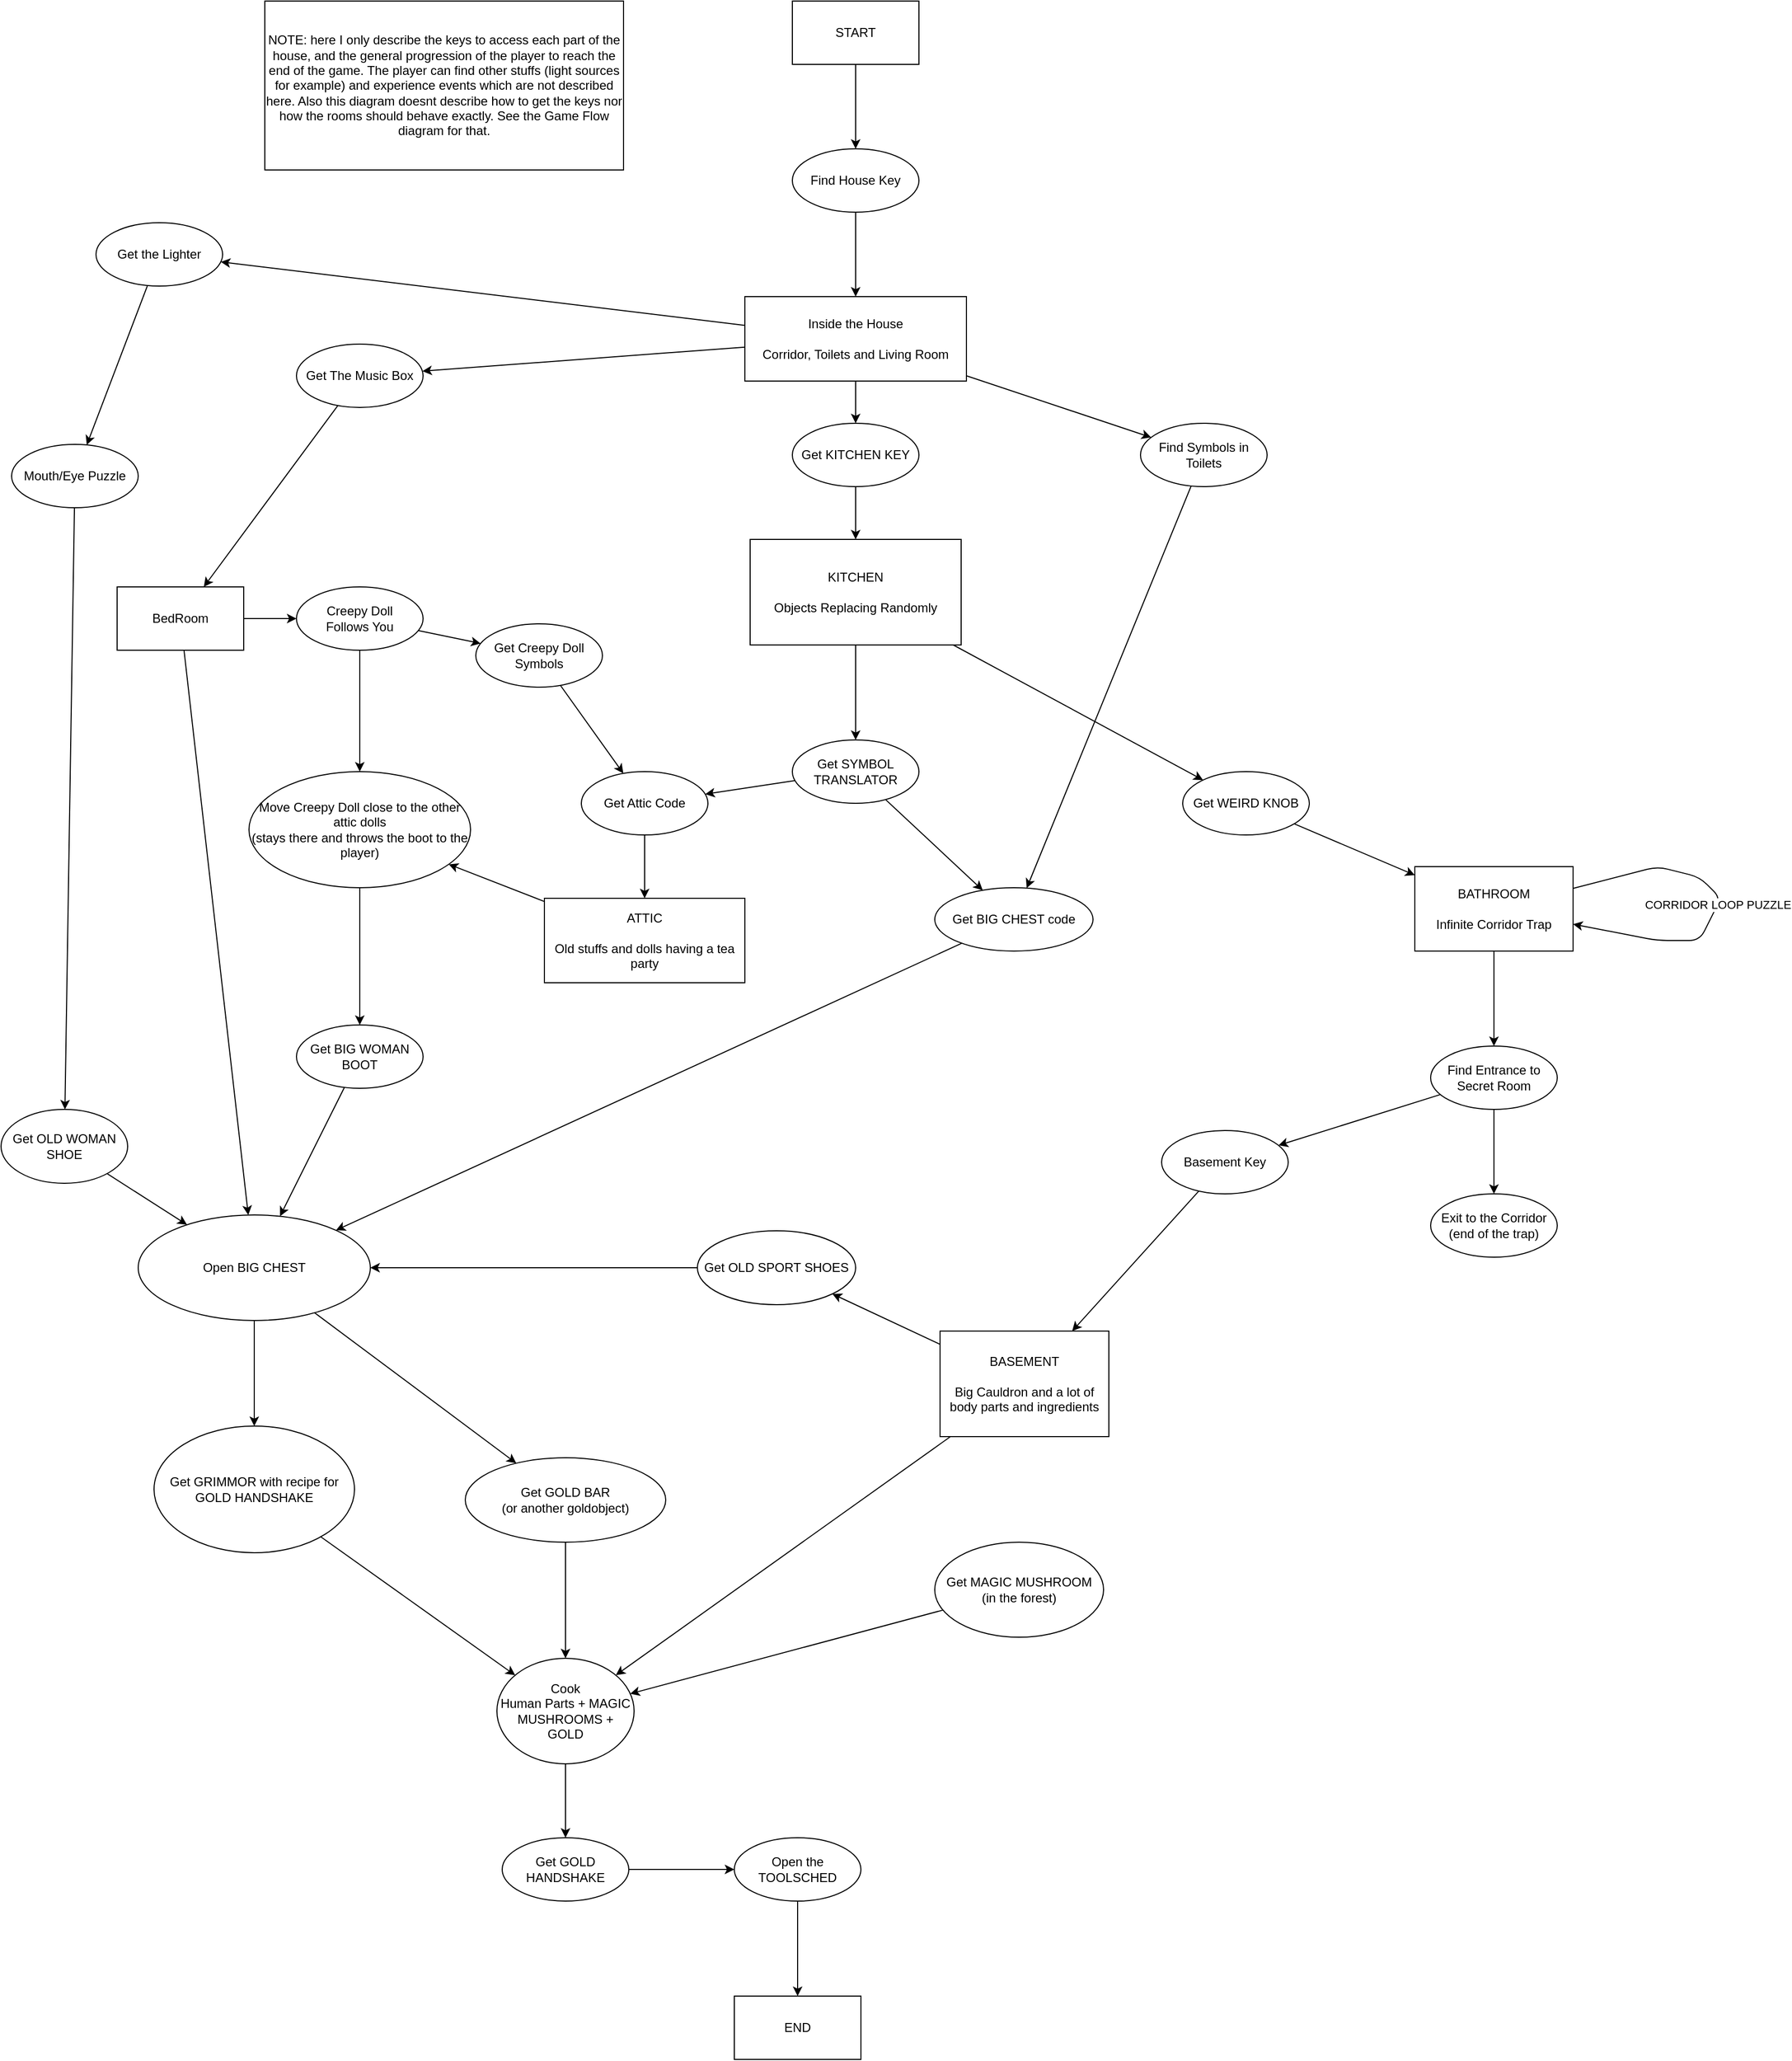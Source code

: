 <mxfile>
    <diagram id="uLco6t-F94_75e--PfTd" name="Page-1">
        <mxGraphModel dx="5280" dy="2100" grid="1" gridSize="10" guides="1" tooltips="1" connect="1" arrows="1" fold="1" page="1" pageScale="1" pageWidth="850" pageHeight="1100" background="none" math="0" shadow="0">
            <root>
                <mxCell id="0"/>
                <mxCell id="1" parent="0"/>
                <mxCell id="5" value="" style="edgeStyle=none;html=1;" edge="1" parent="1" source="2" target="4">
                    <mxGeometry relative="1" as="geometry"/>
                </mxCell>
                <mxCell id="2" value="START" style="whiteSpace=wrap;html=1;" vertex="1" parent="1">
                    <mxGeometry x="330" y="20" width="120" height="60" as="geometry"/>
                </mxCell>
                <mxCell id="7" value="" style="edgeStyle=none;html=1;" edge="1" parent="1" source="4" target="6">
                    <mxGeometry relative="1" as="geometry"/>
                </mxCell>
                <mxCell id="4" value="Find House Key" style="ellipse;whiteSpace=wrap;html=1;" vertex="1" parent="1">
                    <mxGeometry x="330" y="160" width="120" height="60" as="geometry"/>
                </mxCell>
                <mxCell id="9" value="" style="edgeStyle=none;html=1;" edge="1" parent="1" source="6" target="8">
                    <mxGeometry relative="1" as="geometry"/>
                </mxCell>
                <mxCell id="15" value="" style="edgeStyle=none;html=1;" edge="1" parent="1" source="6" target="14">
                    <mxGeometry relative="1" as="geometry"/>
                </mxCell>
                <mxCell id="19" value="" style="edgeStyle=none;html=1;" edge="1" parent="1" source="6" target="18">
                    <mxGeometry relative="1" as="geometry"/>
                </mxCell>
                <mxCell id="25" value="" style="edgeStyle=none;html=1;" edge="1" parent="1" source="6" target="24">
                    <mxGeometry relative="1" as="geometry"/>
                </mxCell>
                <mxCell id="6" value="Inside the House&lt;br&gt;&lt;br&gt;Corridor, Toilets and Living Room" style="whiteSpace=wrap;html=1;" vertex="1" parent="1">
                    <mxGeometry x="285" y="300" width="210" height="80" as="geometry"/>
                </mxCell>
                <mxCell id="11" value="" style="edgeStyle=none;html=1;" edge="1" parent="1" source="8" target="10">
                    <mxGeometry relative="1" as="geometry"/>
                </mxCell>
                <mxCell id="8" value="Get the Lighter" style="ellipse;whiteSpace=wrap;html=1;" vertex="1" parent="1">
                    <mxGeometry x="-330" y="230" width="120" height="60" as="geometry"/>
                </mxCell>
                <mxCell id="13" value="" style="edgeStyle=none;html=1;" edge="1" parent="1" source="10" target="12">
                    <mxGeometry relative="1" as="geometry"/>
                </mxCell>
                <mxCell id="10" value="Mouth/Eye Puzzle" style="ellipse;whiteSpace=wrap;html=1;" vertex="1" parent="1">
                    <mxGeometry x="-410" y="440" width="120" height="60" as="geometry"/>
                </mxCell>
                <mxCell id="67" style="edgeStyle=none;html=1;" edge="1" parent="1" source="12" target="52">
                    <mxGeometry relative="1" as="geometry"/>
                </mxCell>
                <mxCell id="12" value="Get OLD WOMAN SHOE" style="ellipse;whiteSpace=wrap;html=1;" vertex="1" parent="1">
                    <mxGeometry x="-420" y="1070" width="120" height="70" as="geometry"/>
                </mxCell>
                <mxCell id="17" value="" style="edgeStyle=none;html=1;" edge="1" parent="1" source="14" target="16">
                    <mxGeometry relative="1" as="geometry"/>
                </mxCell>
                <mxCell id="14" value="Get The Music Box" style="ellipse;whiteSpace=wrap;html=1;" vertex="1" parent="1">
                    <mxGeometry x="-140" y="345" width="120" height="60" as="geometry"/>
                </mxCell>
                <mxCell id="21" value="" style="edgeStyle=none;html=1;" edge="1" parent="1" source="16" target="20">
                    <mxGeometry relative="1" as="geometry"/>
                </mxCell>
                <mxCell id="86" style="edgeStyle=none;html=1;" edge="1" parent="1" source="16" target="52">
                    <mxGeometry relative="1" as="geometry"/>
                </mxCell>
                <mxCell id="16" value="BedRoom" style="whiteSpace=wrap;html=1;" vertex="1" parent="1">
                    <mxGeometry x="-310" y="575" width="120" height="60" as="geometry"/>
                </mxCell>
                <mxCell id="31" value="" style="edgeStyle=none;html=1;" edge="1" parent="1" source="18" target="30">
                    <mxGeometry relative="1" as="geometry"/>
                </mxCell>
                <mxCell id="18" value="Find Symbols in Toilets" style="ellipse;whiteSpace=wrap;html=1;" vertex="1" parent="1">
                    <mxGeometry x="660" y="420" width="120" height="60" as="geometry"/>
                </mxCell>
                <mxCell id="23" value="" style="edgeStyle=none;html=1;" edge="1" parent="1" source="20" target="22">
                    <mxGeometry relative="1" as="geometry"/>
                </mxCell>
                <mxCell id="87" style="edgeStyle=none;html=1;" edge="1" parent="1" source="20" target="73">
                    <mxGeometry relative="1" as="geometry"/>
                </mxCell>
                <mxCell id="20" value="Creepy Doll&lt;br&gt;Follows You" style="ellipse;whiteSpace=wrap;html=1;" vertex="1" parent="1">
                    <mxGeometry x="-140" y="575" width="120" height="60" as="geometry"/>
                </mxCell>
                <mxCell id="36" style="edgeStyle=none;html=1;" edge="1" parent="1" source="22" target="34">
                    <mxGeometry relative="1" as="geometry"/>
                </mxCell>
                <mxCell id="22" value="Get Creepy Doll&lt;br&gt;Symbols" style="ellipse;whiteSpace=wrap;html=1;" vertex="1" parent="1">
                    <mxGeometry x="30" y="610" width="120" height="60" as="geometry"/>
                </mxCell>
                <mxCell id="27" value="" style="edgeStyle=none;html=1;" edge="1" parent="1" source="24" target="26">
                    <mxGeometry relative="1" as="geometry"/>
                </mxCell>
                <mxCell id="24" value="Get KITCHEN KEY" style="ellipse;whiteSpace=wrap;html=1;" vertex="1" parent="1">
                    <mxGeometry x="330" y="420" width="120" height="60" as="geometry"/>
                </mxCell>
                <mxCell id="29" value="" style="edgeStyle=none;html=1;" edge="1" parent="1" source="26" target="28">
                    <mxGeometry relative="1" as="geometry"/>
                </mxCell>
                <mxCell id="40" value="" style="edgeStyle=none;html=1;" edge="1" parent="1" source="26" target="39">
                    <mxGeometry relative="1" as="geometry"/>
                </mxCell>
                <mxCell id="26" value="KITCHEN&lt;br&gt;&lt;br&gt;Objects Replacing Randomly" style="whiteSpace=wrap;html=1;" vertex="1" parent="1">
                    <mxGeometry x="290" y="530" width="200" height="100" as="geometry"/>
                </mxCell>
                <mxCell id="32" style="edgeStyle=none;html=1;" edge="1" parent="1" source="28" target="30">
                    <mxGeometry relative="1" as="geometry"/>
                </mxCell>
                <mxCell id="35" value="" style="edgeStyle=none;html=1;" edge="1" parent="1" source="28" target="34">
                    <mxGeometry relative="1" as="geometry"/>
                </mxCell>
                <mxCell id="28" value="Get SYMBOL TRANSLATOR" style="ellipse;whiteSpace=wrap;html=1;" vertex="1" parent="1">
                    <mxGeometry x="330" y="720" width="120" height="60" as="geometry"/>
                </mxCell>
                <mxCell id="53" value="" style="edgeStyle=none;html=1;" edge="1" parent="1" source="30" target="52">
                    <mxGeometry relative="1" as="geometry"/>
                </mxCell>
                <mxCell id="30" value="Get BIG CHEST code" style="ellipse;whiteSpace=wrap;html=1;" vertex="1" parent="1">
                    <mxGeometry x="465" y="860" width="150" height="60" as="geometry"/>
                </mxCell>
                <mxCell id="38" value="" style="edgeStyle=none;html=1;" edge="1" parent="1" source="34" target="37">
                    <mxGeometry relative="1" as="geometry"/>
                </mxCell>
                <mxCell id="34" value="Get Attic Code" style="ellipse;whiteSpace=wrap;html=1;" vertex="1" parent="1">
                    <mxGeometry x="130" y="750" width="120" height="60" as="geometry"/>
                </mxCell>
                <mxCell id="74" value="" style="edgeStyle=none;html=1;" edge="1" parent="1" source="37" target="73">
                    <mxGeometry relative="1" as="geometry"/>
                </mxCell>
                <mxCell id="37" value="ATTIC&lt;br&gt;&lt;br&gt;Old stuffs and dolls having a tea party" style="whiteSpace=wrap;html=1;" vertex="1" parent="1">
                    <mxGeometry x="95" y="870" width="190" height="80" as="geometry"/>
                </mxCell>
                <mxCell id="42" value="" style="edgeStyle=none;html=1;" edge="1" parent="1" source="39" target="41">
                    <mxGeometry relative="1" as="geometry"/>
                </mxCell>
                <mxCell id="39" value="Get WEIRD KNOB" style="ellipse;whiteSpace=wrap;html=1;" vertex="1" parent="1">
                    <mxGeometry x="700" y="750" width="120" height="60" as="geometry"/>
                </mxCell>
                <mxCell id="45" value="" style="edgeStyle=none;html=1;" edge="1" parent="1" source="41" target="44">
                    <mxGeometry relative="1" as="geometry"/>
                </mxCell>
                <mxCell id="41" value="BATHROOM&lt;br&gt;&lt;br&gt;Infinite Corridor Trap" style="whiteSpace=wrap;html=1;" vertex="1" parent="1">
                    <mxGeometry x="920" y="840" width="150" height="80" as="geometry"/>
                </mxCell>
                <mxCell id="43" value="CORRIDOR LOOP PUZZLE" style="edgeStyle=none;html=1;" edge="1" parent="1" source="41" target="41">
                    <mxGeometry relative="1" as="geometry">
                        <Array as="points">
                            <mxPoint x="1150" y="840"/>
                            <mxPoint x="1190" y="850"/>
                            <mxPoint x="1210" y="870"/>
                            <mxPoint x="1190" y="910"/>
                            <mxPoint x="1150" y="910"/>
                        </Array>
                    </mxGeometry>
                </mxCell>
                <mxCell id="47" value="" style="edgeStyle=none;html=1;" edge="1" parent="1" source="44" target="46">
                    <mxGeometry relative="1" as="geometry"/>
                </mxCell>
                <mxCell id="49" value="" style="edgeStyle=none;html=1;" edge="1" parent="1" source="44" target="48">
                    <mxGeometry relative="1" as="geometry"/>
                </mxCell>
                <mxCell id="44" value="Find Entrance to Secret Room" style="ellipse;whiteSpace=wrap;html=1;" vertex="1" parent="1">
                    <mxGeometry x="935" y="1010" width="120" height="60" as="geometry"/>
                </mxCell>
                <mxCell id="46" value="Exit to the Corridor&lt;br&gt;(end of the trap)" style="ellipse;whiteSpace=wrap;html=1;" vertex="1" parent="1">
                    <mxGeometry x="935" y="1150" width="120" height="60" as="geometry"/>
                </mxCell>
                <mxCell id="51" value="" style="edgeStyle=none;html=1;" edge="1" parent="1" source="48" target="50">
                    <mxGeometry relative="1" as="geometry"/>
                </mxCell>
                <mxCell id="48" value="Basement Key" style="ellipse;whiteSpace=wrap;html=1;" vertex="1" parent="1">
                    <mxGeometry x="680" y="1090" width="120" height="60" as="geometry"/>
                </mxCell>
                <mxCell id="55" value="" style="edgeStyle=none;html=1;" edge="1" parent="1" source="50" target="54">
                    <mxGeometry relative="1" as="geometry"/>
                </mxCell>
                <mxCell id="69" value="" style="edgeStyle=none;html=1;" edge="1" parent="1" source="50" target="68">
                    <mxGeometry relative="1" as="geometry"/>
                </mxCell>
                <mxCell id="50" value="BASEMENT&lt;br&gt;&lt;br&gt;Big Cauldron and a lot of body parts and ingredients" style="whiteSpace=wrap;html=1;" vertex="1" parent="1">
                    <mxGeometry x="470" y="1280" width="160" height="100" as="geometry"/>
                </mxCell>
                <mxCell id="57" value="" style="edgeStyle=none;html=1;" edge="1" parent="1" source="52" target="56">
                    <mxGeometry relative="1" as="geometry"/>
                </mxCell>
                <mxCell id="82" value="" style="edgeStyle=none;html=1;" edge="1" parent="1" source="52" target="81">
                    <mxGeometry relative="1" as="geometry"/>
                </mxCell>
                <mxCell id="52" value="Open BIG CHEST" style="ellipse;whiteSpace=wrap;html=1;" vertex="1" parent="1">
                    <mxGeometry x="-290" y="1170" width="220" height="100" as="geometry"/>
                </mxCell>
                <mxCell id="62" value="" style="edgeStyle=none;html=1;" edge="1" parent="1" source="54" target="61">
                    <mxGeometry relative="1" as="geometry"/>
                </mxCell>
                <mxCell id="54" value="Cook&lt;br&gt;Human Parts + MAGIC MUSHROOMS + GOLD" style="ellipse;whiteSpace=wrap;html=1;" vertex="1" parent="1">
                    <mxGeometry x="50" y="1590" width="130" height="100" as="geometry"/>
                </mxCell>
                <mxCell id="58" style="edgeStyle=none;html=1;" edge="1" parent="1" source="56" target="54">
                    <mxGeometry relative="1" as="geometry"/>
                </mxCell>
                <mxCell id="56" value="Get GOLD BAR&lt;br&gt;(or another goldobject)" style="ellipse;whiteSpace=wrap;html=1;" vertex="1" parent="1">
                    <mxGeometry x="20" y="1400" width="190" height="80" as="geometry"/>
                </mxCell>
                <mxCell id="60" style="edgeStyle=none;html=1;" edge="1" parent="1" source="59" target="54">
                    <mxGeometry relative="1" as="geometry"/>
                </mxCell>
                <mxCell id="59" value="Get MAGIC MUSHROOM&lt;br&gt;(in the forest)" style="ellipse;whiteSpace=wrap;html=1;" vertex="1" parent="1">
                    <mxGeometry x="465" y="1480" width="160" height="90" as="geometry"/>
                </mxCell>
                <mxCell id="64" value="" style="edgeStyle=none;html=1;" edge="1" parent="1" source="61" target="63">
                    <mxGeometry relative="1" as="geometry"/>
                </mxCell>
                <mxCell id="61" value="Get GOLD HANDSHAKE" style="ellipse;whiteSpace=wrap;html=1;" vertex="1" parent="1">
                    <mxGeometry x="55" y="1760" width="120" height="60" as="geometry"/>
                </mxCell>
                <mxCell id="66" value="" style="edgeStyle=none;html=1;" edge="1" parent="1" source="63" target="65">
                    <mxGeometry relative="1" as="geometry"/>
                </mxCell>
                <mxCell id="63" value="Open the TOOLSCHED" style="ellipse;whiteSpace=wrap;html=1;" vertex="1" parent="1">
                    <mxGeometry x="275" y="1760" width="120" height="60" as="geometry"/>
                </mxCell>
                <mxCell id="65" value="END" style="whiteSpace=wrap;html=1;" vertex="1" parent="1">
                    <mxGeometry x="275" y="1910" width="120" height="60" as="geometry"/>
                </mxCell>
                <mxCell id="70" style="edgeStyle=none;html=1;" edge="1" parent="1" source="68" target="52">
                    <mxGeometry relative="1" as="geometry"/>
                </mxCell>
                <mxCell id="68" value="Get OLD SPORT SHOES" style="ellipse;whiteSpace=wrap;html=1;" vertex="1" parent="1">
                    <mxGeometry x="240" y="1185" width="150" height="70" as="geometry"/>
                </mxCell>
                <mxCell id="76" value="" style="edgeStyle=none;html=1;" edge="1" parent="1" source="73" target="75">
                    <mxGeometry relative="1" as="geometry"/>
                </mxCell>
                <mxCell id="73" value="Move Creepy Doll close to the other attic dolls&lt;br&gt;(stays there and throws the boot to the player)" style="ellipse;whiteSpace=wrap;html=1;" vertex="1" parent="1">
                    <mxGeometry x="-185" y="750" width="210" height="110" as="geometry"/>
                </mxCell>
                <mxCell id="77" style="edgeStyle=none;html=1;" edge="1" parent="1" source="75" target="52">
                    <mxGeometry relative="1" as="geometry"/>
                </mxCell>
                <mxCell id="75" value="Get BIG WOMAN BOOT" style="ellipse;whiteSpace=wrap;html=1;" vertex="1" parent="1">
                    <mxGeometry x="-140" y="990" width="120" height="60" as="geometry"/>
                </mxCell>
                <mxCell id="78" value="NOTE: here I only describe the keys to access each part of the house, and the general progression of the player to reach the end of the game. The player can find other stuffs (light sources for example) and experience events which are not described here. Also this diagram doesnt describe how to get the keys nor how the rooms should behave exactly. See the Game Flow diagram for that." style="whiteSpace=wrap;html=1;" vertex="1" parent="1">
                    <mxGeometry x="-170" y="20" width="340" height="160" as="geometry"/>
                </mxCell>
                <mxCell id="83" style="edgeStyle=none;html=1;" edge="1" parent="1" source="81" target="54">
                    <mxGeometry relative="1" as="geometry"/>
                </mxCell>
                <mxCell id="81" value="Get GRIMMOR with recipe for GOLD HANDSHAKE" style="ellipse;whiteSpace=wrap;html=1;" vertex="1" parent="1">
                    <mxGeometry x="-275" y="1370" width="190" height="120" as="geometry"/>
                </mxCell>
            </root>
        </mxGraphModel>
    </diagram>
</mxfile>